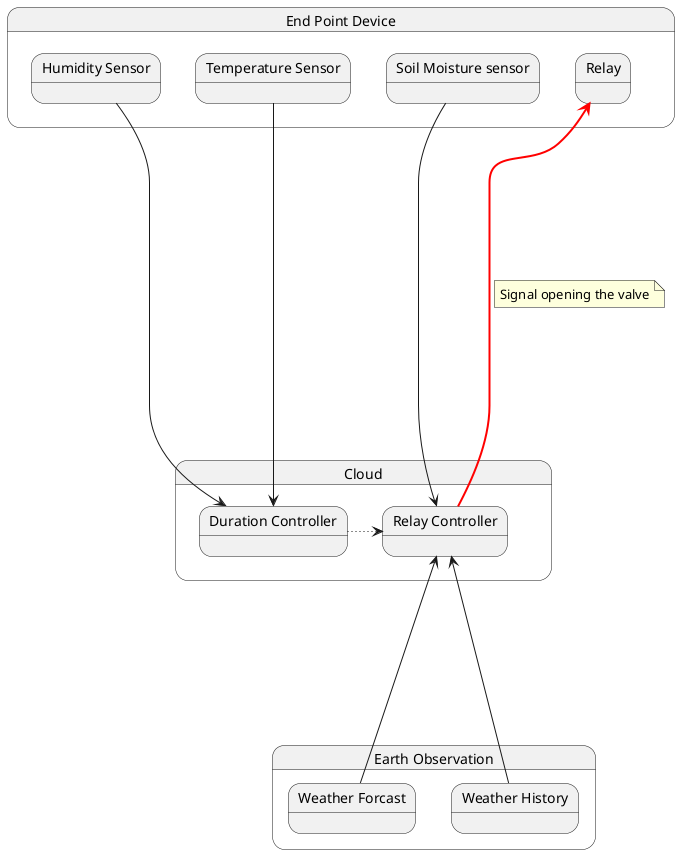 skinparam linetype polyline
skinparam linetype ortho
allowmixing
@startuml main

state "End Point Device" as EPD {
    state "Relay" as relay {
    }

    state "Humidity Sensor" as HS {
    }
    state "Temperature Sensor" as TS {
    }
    state "Soil Moisture sensor" as SMS {
    }
}

' cloud "cloud" as cloud {

' }

state "Cloud" as cloud {
    state "Duration Controller" as DC {
    }
    state "Relay Controller" as RC {
    }
}

state "Earth Observation" as EO {
    state "Weather Forcast" as WF {
    }
    state "Weather History" as WH {
    }
}


EPD ---down[hidden]---> cloud



HS -> DC
TS -> DC
SMS -> RC



DC --right[dotted]--> RC


WF --up--> RC
WH --up--> RC

RC --up[#red,bold]--> relay
note on link
    Signal opening the valve
end note

@enduml